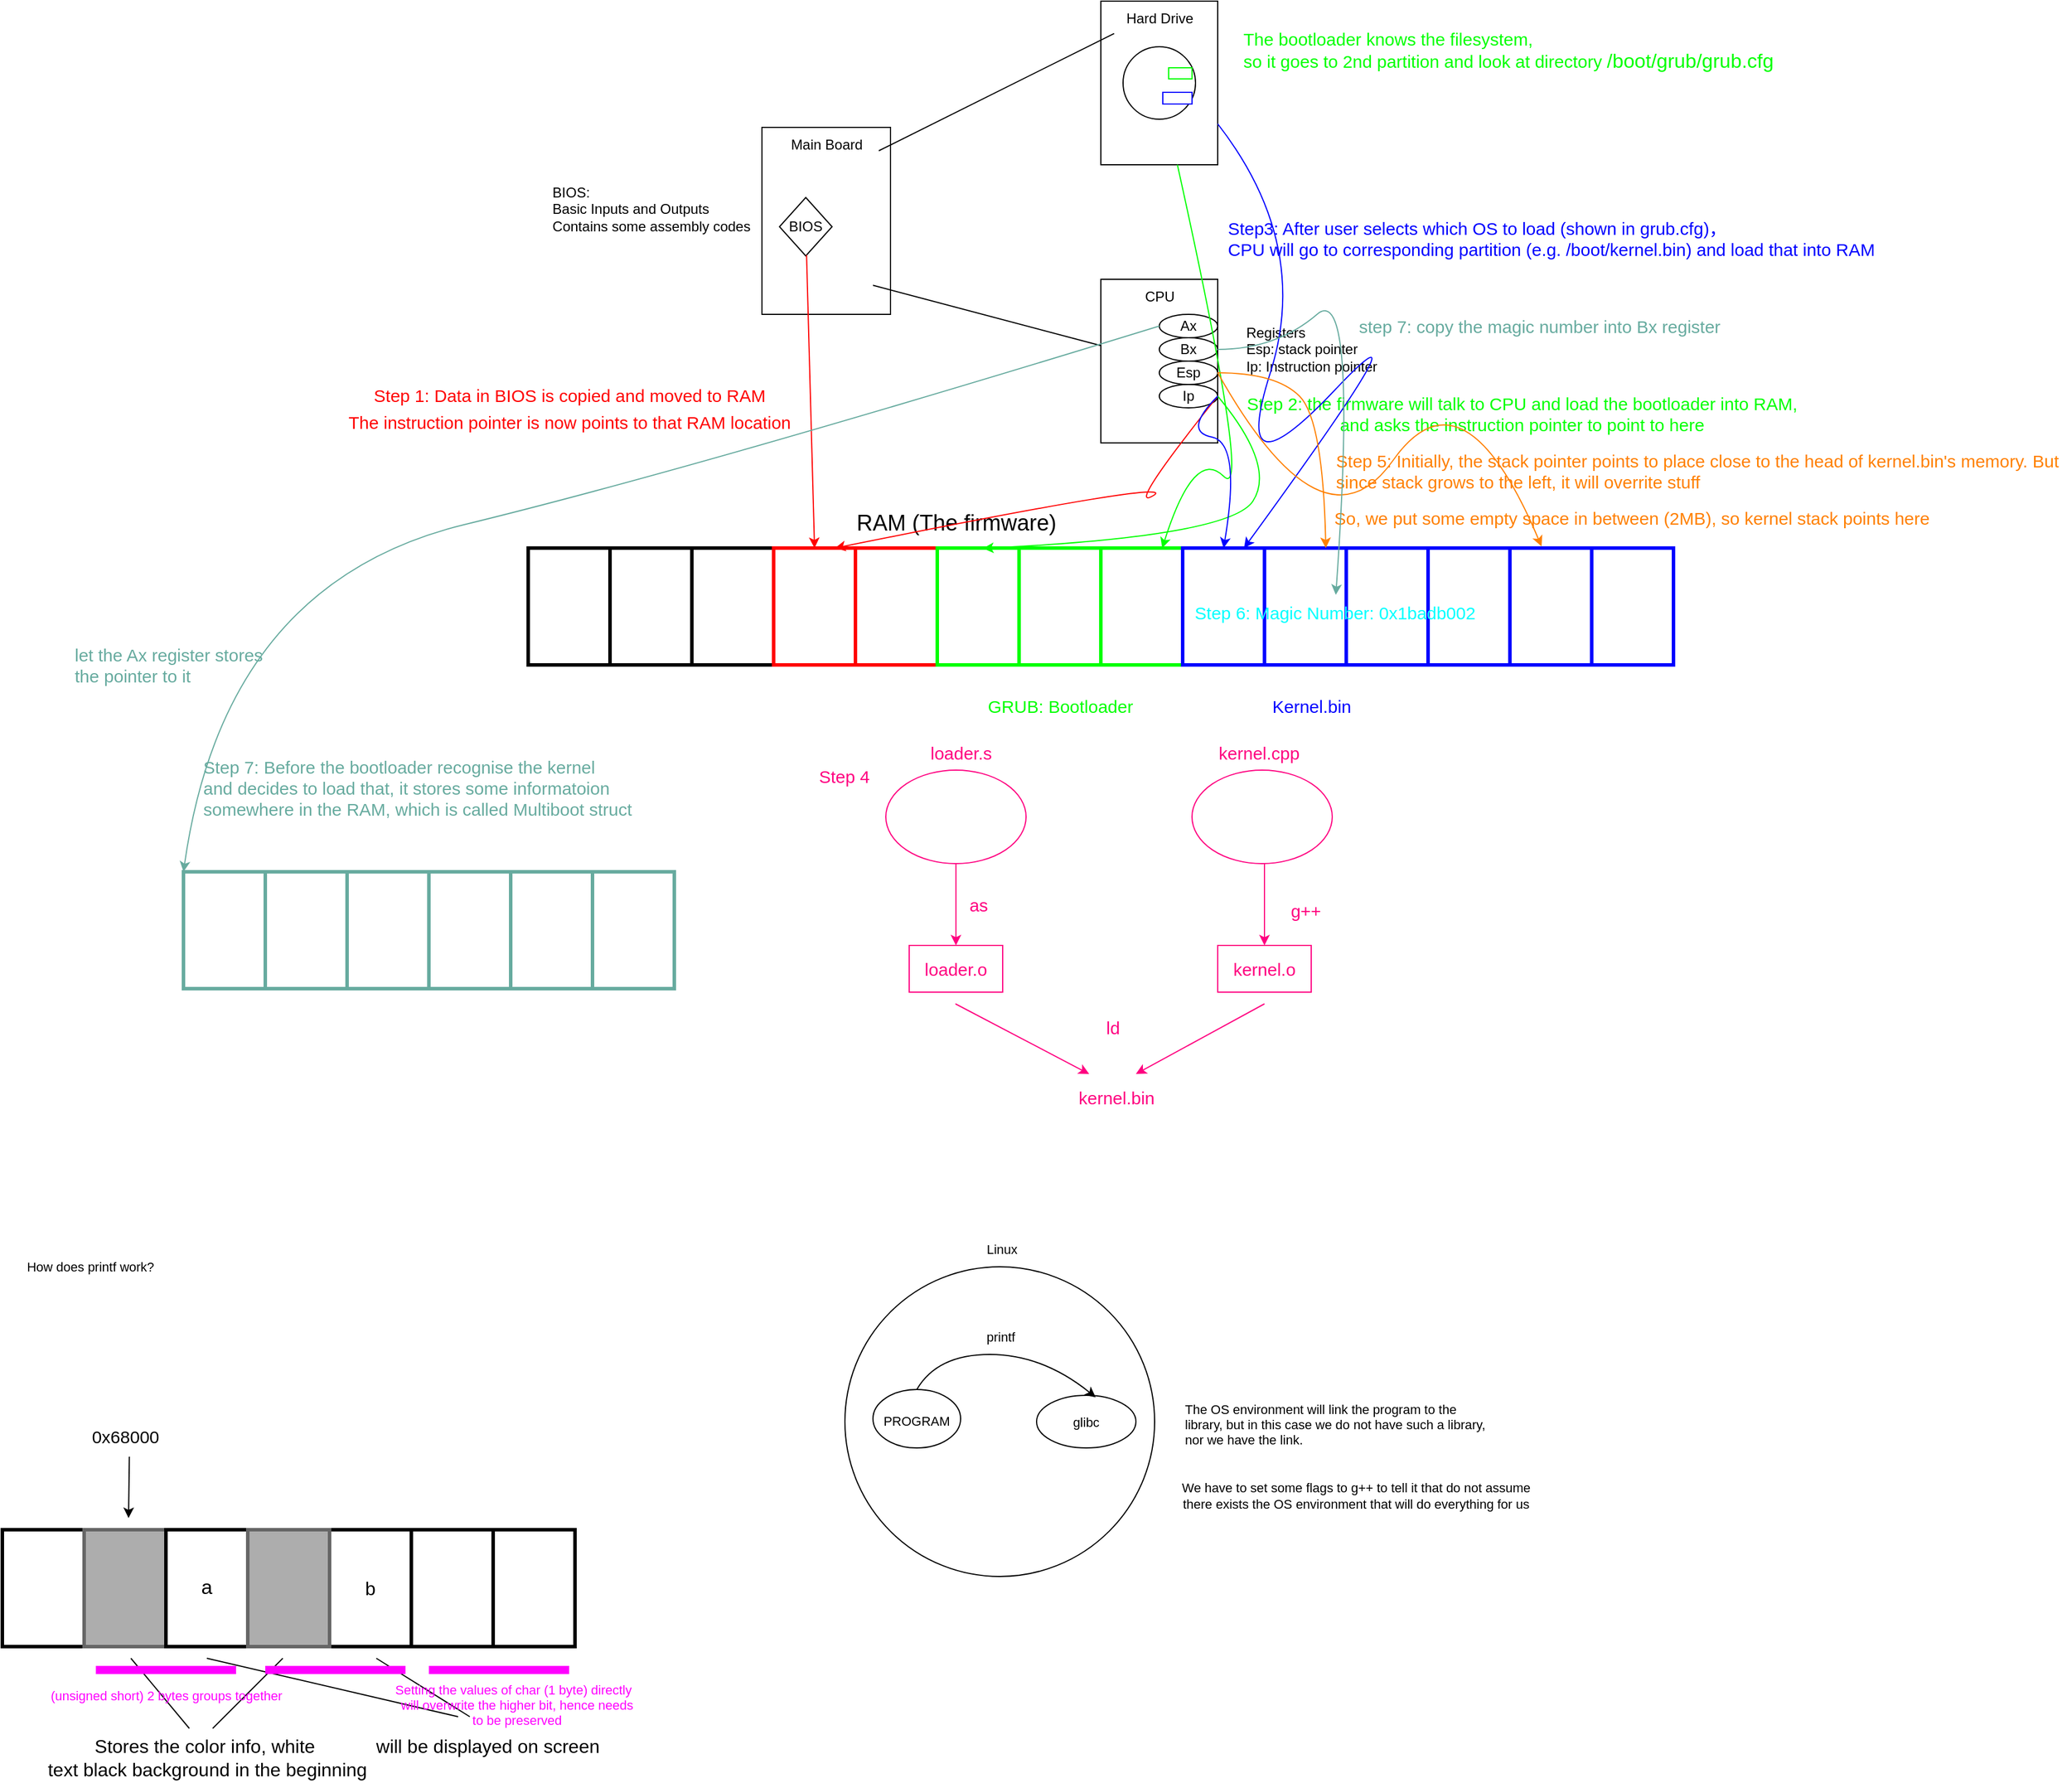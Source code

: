<mxfile version="20.4.0" type="github"><diagram id="93bk-1-cJH3qXXxJ3h3K" name="Page-1"><mxGraphModel dx="3031" dy="1946" grid="1" gridSize="10" guides="1" tooltips="1" connect="1" arrows="1" fold="1" page="1" pageScale="1" pageWidth="1169" pageHeight="827" math="0" shadow="0"><root><mxCell id="0"/><mxCell id="1" parent="0"/><mxCell id="wCPRpjwwBuqs2za_Hh7K-2" value="" style="rounded=0;whiteSpace=wrap;html=1;" vertex="1" parent="1"><mxGeometry x="160" y="90" width="110" height="160" as="geometry"/></mxCell><mxCell id="wCPRpjwwBuqs2za_Hh7K-3" value="Main Board" style="text;html=1;align=center;verticalAlign=middle;resizable=0;points=[];autosize=1;strokeColor=none;fillColor=none;" vertex="1" parent="1"><mxGeometry x="175" y="90" width="80" height="30" as="geometry"/></mxCell><mxCell id="wCPRpjwwBuqs2za_Hh7K-4" value="BIOS" style="rhombus;whiteSpace=wrap;html=1;" vertex="1" parent="1"><mxGeometry x="175" y="150" width="45" height="50" as="geometry"/></mxCell><mxCell id="wCPRpjwwBuqs2za_Hh7K-5" value="&lt;div style=&quot;text-align: left;&quot;&gt;&lt;span style=&quot;background-color: initial;&quot;&gt;BIOS:&lt;/span&gt;&lt;/div&gt;&lt;div style=&quot;text-align: left;&quot;&gt;Basic Inputs and Outputs&lt;/div&gt;&lt;div style=&quot;text-align: left;&quot;&gt;Contains some assembly codes&lt;/div&gt;" style="text;html=1;align=center;verticalAlign=middle;resizable=0;points=[];autosize=1;strokeColor=none;fillColor=none;" vertex="1" parent="1"><mxGeometry x="-30" y="130" width="190" height="60" as="geometry"/></mxCell><mxCell id="wCPRpjwwBuqs2za_Hh7K-6" value="" style="rounded=0;whiteSpace=wrap;html=1;" vertex="1" parent="1"><mxGeometry x="450" y="-18" width="100" height="140" as="geometry"/></mxCell><mxCell id="wCPRpjwwBuqs2za_Hh7K-7" value="Hard Drive" style="text;html=1;align=center;verticalAlign=middle;resizable=0;points=[];autosize=1;strokeColor=none;fillColor=none;" vertex="1" parent="1"><mxGeometry x="460" y="-18" width="80" height="30" as="geometry"/></mxCell><mxCell id="wCPRpjwwBuqs2za_Hh7K-9" value="" style="ellipse;whiteSpace=wrap;html=1;aspect=fixed;" vertex="1" parent="1"><mxGeometry x="469" y="21" width="62" height="62" as="geometry"/></mxCell><mxCell id="wCPRpjwwBuqs2za_Hh7K-10" value="" style="endArrow=none;html=1;rounded=0;entryX=0.017;entryY=0.923;entryDx=0;entryDy=0;entryPerimeter=0;" edge="1" parent="1" target="wCPRpjwwBuqs2za_Hh7K-7"><mxGeometry width="50" height="50" relative="1" as="geometry"><mxPoint x="260" y="110" as="sourcePoint"/><mxPoint x="310" y="60" as="targetPoint"/></mxGeometry></mxCell><mxCell id="wCPRpjwwBuqs2za_Hh7K-11" value="" style="rounded=0;whiteSpace=wrap;html=1;" vertex="1" parent="1"><mxGeometry x="450" y="220" width="100" height="140" as="geometry"/></mxCell><mxCell id="wCPRpjwwBuqs2za_Hh7K-12" value="CPU" style="text;html=1;align=center;verticalAlign=middle;resizable=0;points=[];autosize=1;strokeColor=none;fillColor=none;" vertex="1" parent="1"><mxGeometry x="475" y="220" width="50" height="30" as="geometry"/></mxCell><mxCell id="wCPRpjwwBuqs2za_Hh7K-13" value="Ax" style="ellipse;whiteSpace=wrap;html=1;" vertex="1" parent="1"><mxGeometry x="500" y="250" width="50" height="20" as="geometry"/></mxCell><mxCell id="wCPRpjwwBuqs2za_Hh7K-17" value="Bx" style="ellipse;whiteSpace=wrap;html=1;" vertex="1" parent="1"><mxGeometry x="500" y="270" width="50" height="20" as="geometry"/></mxCell><mxCell id="wCPRpjwwBuqs2za_Hh7K-18" value="Esp" style="ellipse;whiteSpace=wrap;html=1;" vertex="1" parent="1"><mxGeometry x="500" y="290" width="50" height="20" as="geometry"/></mxCell><mxCell id="wCPRpjwwBuqs2za_Hh7K-19" value="Ip" style="ellipse;whiteSpace=wrap;html=1;" vertex="1" parent="1"><mxGeometry x="500" y="310" width="50" height="20" as="geometry"/></mxCell><mxCell id="wCPRpjwwBuqs2za_Hh7K-20" value="" style="endArrow=none;html=1;rounded=0;" edge="1" parent="1" target="wCPRpjwwBuqs2za_Hh7K-11"><mxGeometry width="50" height="50" relative="1" as="geometry"><mxPoint x="255" y="225.15" as="sourcePoint"/><mxPoint x="456.36" y="124.84" as="targetPoint"/></mxGeometry></mxCell><mxCell id="wCPRpjwwBuqs2za_Hh7K-21" value="&lt;div style=&quot;text-align: left;&quot;&gt;&lt;span style=&quot;background-color: initial;&quot;&gt;Registers&lt;/span&gt;&lt;/div&gt;&lt;div style=&quot;text-align: left;&quot;&gt;&lt;span style=&quot;background-color: initial;&quot;&gt;Esp: stack pointer&lt;/span&gt;&lt;/div&gt;&lt;div style=&quot;text-align: left;&quot;&gt;&lt;span style=&quot;background-color: initial;&quot;&gt;Ip: Instruction pointer&lt;/span&gt;&lt;/div&gt;" style="text;html=1;align=center;verticalAlign=middle;resizable=0;points=[];autosize=1;strokeColor=none;fillColor=none;" vertex="1" parent="1"><mxGeometry x="560" y="250" width="140" height="60" as="geometry"/></mxCell><mxCell id="wCPRpjwwBuqs2za_Hh7K-22" value="" style="rounded=0;whiteSpace=wrap;html=1;strokeWidth=3;" vertex="1" parent="1"><mxGeometry x="30" y="450" width="70" height="100" as="geometry"/></mxCell><mxCell id="wCPRpjwwBuqs2za_Hh7K-23" value="" style="rounded=0;whiteSpace=wrap;html=1;strokeWidth=3;" vertex="1" parent="1"><mxGeometry x="100" y="450" width="70" height="100" as="geometry"/></mxCell><mxCell id="wCPRpjwwBuqs2za_Hh7K-24" value="" style="rounded=0;whiteSpace=wrap;html=1;strokeWidth=3;strokeColor=#FF0000;" vertex="1" parent="1"><mxGeometry x="170" y="450" width="70" height="100" as="geometry"/></mxCell><mxCell id="wCPRpjwwBuqs2za_Hh7K-25" value="" style="rounded=0;whiteSpace=wrap;html=1;strokeWidth=3;strokeColor=#FF0000;" vertex="1" parent="1"><mxGeometry x="240" y="450" width="70" height="100" as="geometry"/></mxCell><mxCell id="wCPRpjwwBuqs2za_Hh7K-26" value="" style="rounded=0;whiteSpace=wrap;html=1;strokeWidth=3;strokeColor=#00FF00;" vertex="1" parent="1"><mxGeometry x="310" y="450" width="70" height="100" as="geometry"/></mxCell><mxCell id="wCPRpjwwBuqs2za_Hh7K-27" value="" style="rounded=0;whiteSpace=wrap;html=1;strokeWidth=3;strokeColor=#00FF00;" vertex="1" parent="1"><mxGeometry x="380" y="450" width="70" height="100" as="geometry"/></mxCell><mxCell id="wCPRpjwwBuqs2za_Hh7K-28" value="" style="rounded=0;whiteSpace=wrap;html=1;strokeWidth=3;strokeColor=#00FF00;" vertex="1" parent="1"><mxGeometry x="450" y="450" width="70" height="100" as="geometry"/></mxCell><mxCell id="wCPRpjwwBuqs2za_Hh7K-29" value="" style="rounded=0;whiteSpace=wrap;html=1;strokeWidth=3;strokeColor=#0000FF;" vertex="1" parent="1"><mxGeometry x="520" y="450" width="70" height="100" as="geometry"/></mxCell><mxCell id="wCPRpjwwBuqs2za_Hh7K-30" value="" style="rounded=0;whiteSpace=wrap;html=1;strokeWidth=3;strokeColor=#0000FF;" vertex="1" parent="1"><mxGeometry x="590" y="450" width="70" height="100" as="geometry"/></mxCell><mxCell id="wCPRpjwwBuqs2za_Hh7K-31" value="" style="rounded=0;whiteSpace=wrap;html=1;strokeWidth=3;" vertex="1" parent="1"><mxGeometry x="-40" y="450" width="70" height="100" as="geometry"/></mxCell><mxCell id="wCPRpjwwBuqs2za_Hh7K-32" value="" style="rounded=0;whiteSpace=wrap;html=1;strokeWidth=3;strokeColor=#0000FF;" vertex="1" parent="1"><mxGeometry x="660" y="450" width="70" height="100" as="geometry"/></mxCell><mxCell id="wCPRpjwwBuqs2za_Hh7K-33" value="RAM (The firmware)" style="text;html=1;align=center;verticalAlign=middle;resizable=0;points=[];autosize=1;strokeColor=none;fillColor=none;strokeWidth=3;fontSize=19;" vertex="1" parent="1"><mxGeometry x="231" y="409" width="190" height="40" as="geometry"/></mxCell><mxCell id="wCPRpjwwBuqs2za_Hh7K-34" value="" style="endArrow=classic;html=1;rounded=0;fontSize=19;entryX=0.5;entryY=0;entryDx=0;entryDy=0;strokeColor=#FF0000;" edge="1" parent="1" source="wCPRpjwwBuqs2za_Hh7K-4" target="wCPRpjwwBuqs2za_Hh7K-24"><mxGeometry width="50" height="50" relative="1" as="geometry"><mxPoint x="220" y="390" as="sourcePoint"/><mxPoint x="270" y="340" as="targetPoint"/></mxGeometry></mxCell><mxCell id="wCPRpjwwBuqs2za_Hh7K-35" value="" style="curved=1;endArrow=classic;html=1;rounded=0;fontSize=19;exitX=1;exitY=0.5;exitDx=0;exitDy=0;entryX=0.75;entryY=0;entryDx=0;entryDy=0;strokeColor=#FF0000;" edge="1" parent="1" source="wCPRpjwwBuqs2za_Hh7K-19" target="wCPRpjwwBuqs2za_Hh7K-24"><mxGeometry width="50" height="50" relative="1" as="geometry"><mxPoint x="560" y="500" as="sourcePoint"/><mxPoint x="750" y="340" as="targetPoint"/><Array as="points"><mxPoint x="470" y="420"/><mxPoint x="520" y="390"/></Array></mxGeometry></mxCell><mxCell id="wCPRpjwwBuqs2za_Hh7K-36" value="&lt;font color=&quot;#ff0000&quot; style=&quot;font-size: 15px;&quot;&gt;Step 1: Data in BIOS is copied and moved to RAM&lt;br&gt;The instruction pointer is now points to that RAM location&lt;/font&gt;" style="text;html=1;align=center;verticalAlign=middle;resizable=0;points=[];autosize=1;strokeColor=none;fillColor=none;fontSize=19;" vertex="1" parent="1"><mxGeometry x="-205" y="300" width="400" height="60" as="geometry"/></mxCell><mxCell id="wCPRpjwwBuqs2za_Hh7K-37" value="Step 2: the firmware will talk to CPU and load the bootloader into RAM,&lt;br&gt;and asks the instruction pointer to point to here" style="text;html=1;align=center;verticalAlign=middle;resizable=0;points=[];autosize=1;strokeColor=none;fillColor=none;fontSize=15;fontColor=#00FF00;" vertex="1" parent="1"><mxGeometry x="565" y="310" width="490" height="50" as="geometry"/></mxCell><mxCell id="wCPRpjwwBuqs2za_Hh7K-38" value="" style="curved=1;endArrow=classic;html=1;rounded=0;strokeColor=#00FF00;fontSize=15;fontColor=#FF0000;entryX=0.75;entryY=0;entryDx=0;entryDy=0;" edge="1" parent="1" source="wCPRpjwwBuqs2za_Hh7K-6" target="wCPRpjwwBuqs2za_Hh7K-28"><mxGeometry width="50" height="50" relative="1" as="geometry"><mxPoint x="530" y="413.5" as="sourcePoint"/><mxPoint x="490" y="420" as="targetPoint"/><Array as="points"><mxPoint x="580" y="413.5"/><mxPoint x="530" y="363.5"/></Array></mxGeometry></mxCell><mxCell id="wCPRpjwwBuqs2za_Hh7K-39" value="" style="curved=1;endArrow=classic;html=1;rounded=0;strokeColor=#00FF00;fontSize=15;fontColor=#00FF00;exitX=1;exitY=0.5;exitDx=0;exitDy=0;entryX=0.622;entryY=1.031;entryDx=0;entryDy=0;entryPerimeter=0;" edge="1" parent="1" source="wCPRpjwwBuqs2za_Hh7K-19" target="wCPRpjwwBuqs2za_Hh7K-33"><mxGeometry width="50" height="50" relative="1" as="geometry"><mxPoint x="560" y="490" as="sourcePoint"/><mxPoint x="500" y="410" as="targetPoint"/><Array as="points"><mxPoint x="600" y="380"/><mxPoint x="560" y="440"/></Array></mxGeometry></mxCell><mxCell id="wCPRpjwwBuqs2za_Hh7K-40" value="" style="rounded=0;whiteSpace=wrap;html=1;strokeColor=#00FF00;strokeWidth=1;fontSize=15;fontColor=#00FF00;" vertex="1" parent="1"><mxGeometry x="508" y="39" width="20" height="9.5" as="geometry"/></mxCell><mxCell id="wCPRpjwwBuqs2za_Hh7K-41" value="The bootloader knows the filesystem, &lt;br&gt;so it goes to 2nd partition and look at directory &lt;font style=&quot;font-size: 17px;&quot;&gt;/boot/grub/grub.cfg&lt;/font&gt;" style="text;html=1;align=left;verticalAlign=middle;resizable=0;points=[];autosize=1;strokeColor=none;fillColor=none;fontSize=15;fontColor=#00FF00;" vertex="1" parent="1"><mxGeometry x="570" width="480" height="50" as="geometry"/></mxCell><mxCell id="wCPRpjwwBuqs2za_Hh7K-42" value="&lt;div style=&quot;text-align: left; font-size: 15px;&quot;&gt;&lt;span style=&quot;color: rgb(0, 0, 255); background-color: initial; font-size: 15px;&quot;&gt;Step3: After user selects which OS to load (shown in grub.cfg)，&lt;/span&gt;&lt;/div&gt;&lt;div style=&quot;text-align: left; font-size: 15px;&quot;&gt;&lt;span style=&quot;color: rgb(0, 0, 255); background-color: initial; font-size: 15px;&quot;&gt;CPU will go to corresponding partition (e.g. /boot/kernel.bin) and load that into RAM&lt;/span&gt;&lt;/div&gt;" style="text;html=1;align=center;verticalAlign=middle;resizable=0;points=[];autosize=1;strokeColor=none;fillColor=none;fontSize=15;fontColor=#00FF00;" vertex="1" parent="1"><mxGeometry x="545" y="160" width="580" height="50" as="geometry"/></mxCell><mxCell id="wCPRpjwwBuqs2za_Hh7K-44" value="" style="curved=1;endArrow=classic;html=1;rounded=0;strokeColor=#0000FF;fontSize=15;fontColor=#0000FF;exitX=1;exitY=0.75;exitDx=0;exitDy=0;entryX=0.75;entryY=0;entryDx=0;entryDy=0;" edge="1" parent="1" source="wCPRpjwwBuqs2za_Hh7K-6" target="wCPRpjwwBuqs2za_Hh7K-29"><mxGeometry width="50" height="50" relative="1" as="geometry"><mxPoint x="560" y="460" as="sourcePoint"/><mxPoint x="610" y="410" as="targetPoint"/><Array as="points"><mxPoint x="630" y="190"/><mxPoint x="560" y="410"/><mxPoint x="740" y="220"/></Array></mxGeometry></mxCell><mxCell id="wCPRpjwwBuqs2za_Hh7K-47" value="" style="rounded=0;whiteSpace=wrap;html=1;strokeColor=#0000FF;strokeWidth=1;fontSize=15;fontColor=#0000FF;" vertex="1" parent="1"><mxGeometry x="503" y="60" width="25" height="10" as="geometry"/></mxCell><mxCell id="wCPRpjwwBuqs2za_Hh7K-48" value="" style="curved=1;endArrow=classic;html=1;rounded=0;strokeColor=#0000FF;fontSize=15;fontColor=#0000FF;entryX=0.5;entryY=0;entryDx=0;entryDy=0;" edge="1" parent="1" target="wCPRpjwwBuqs2za_Hh7K-29"><mxGeometry width="50" height="50" relative="1" as="geometry"><mxPoint x="550" y="320" as="sourcePoint"/><mxPoint x="540" y="400" as="targetPoint"/><Array as="points"><mxPoint x="520" y="350"/><mxPoint x="570" y="360"/></Array></mxGeometry></mxCell><mxCell id="wCPRpjwwBuqs2za_Hh7K-49" value="GRUB: Bootloader" style="text;html=1;align=center;verticalAlign=middle;resizable=0;points=[];autosize=1;strokeColor=none;fillColor=none;fontSize=15;fontColor=#00FF00;" vertex="1" parent="1"><mxGeometry x="340" y="570" width="150" height="30" as="geometry"/></mxCell><mxCell id="wCPRpjwwBuqs2za_Hh7K-50" value="Kernel.bin" style="text;html=1;align=center;verticalAlign=middle;resizable=0;points=[];autosize=1;strokeColor=none;fillColor=none;fontSize=15;fontColor=#0000FF;" vertex="1" parent="1"><mxGeometry x="585" y="570" width="90" height="30" as="geometry"/></mxCell><mxCell id="wCPRpjwwBuqs2za_Hh7K-52" value="" style="ellipse;whiteSpace=wrap;html=1;strokeColor=#FF0080;strokeWidth=1;fontSize=15;fontColor=#0000FF;" vertex="1" parent="1"><mxGeometry x="528" y="640" width="120" height="80" as="geometry"/></mxCell><mxCell id="wCPRpjwwBuqs2za_Hh7K-53" value="" style="ellipse;whiteSpace=wrap;html=1;strokeColor=#FF0080;strokeWidth=1;fontSize=15;fontColor=#FF0080;labelBorderColor=#FF0080;" vertex="1" parent="1"><mxGeometry x="266" y="640" width="120" height="80" as="geometry"/></mxCell><mxCell id="wCPRpjwwBuqs2za_Hh7K-54" value="loader.s" style="text;html=1;align=center;verticalAlign=middle;resizable=0;points=[];autosize=1;strokeColor=none;fillColor=none;fontSize=15;fontColor=#FF0080;" vertex="1" parent="1"><mxGeometry x="290" y="610" width="80" height="30" as="geometry"/></mxCell><mxCell id="wCPRpjwwBuqs2za_Hh7K-55" value="kernel.cpp&lt;br&gt;" style="text;html=1;align=center;verticalAlign=middle;resizable=0;points=[];autosize=1;strokeColor=none;fillColor=none;fontSize=15;fontColor=#FF0080;" vertex="1" parent="1"><mxGeometry x="540" y="610" width="90" height="30" as="geometry"/></mxCell><mxCell id="wCPRpjwwBuqs2za_Hh7K-56" value="as" style="text;html=1;align=center;verticalAlign=middle;resizable=0;points=[];autosize=1;strokeColor=none;fillColor=none;fontSize=15;fontColor=#FF0080;" vertex="1" parent="1"><mxGeometry x="325" y="740" width="40" height="30" as="geometry"/></mxCell><mxCell id="wCPRpjwwBuqs2za_Hh7K-57" value="g++" style="text;html=1;align=center;verticalAlign=middle;resizable=0;points=[];autosize=1;strokeColor=none;fillColor=none;fontSize=15;fontColor=#FF0080;" vertex="1" parent="1"><mxGeometry x="600" y="745" width="50" height="30" as="geometry"/></mxCell><mxCell id="wCPRpjwwBuqs2za_Hh7K-58" value="loader.o" style="rounded=0;whiteSpace=wrap;html=1;labelBorderColor=none;strokeColor=#FF0080;strokeWidth=1;fontSize=15;fontColor=#FF0080;" vertex="1" parent="1"><mxGeometry x="286" y="790" width="80" height="40" as="geometry"/></mxCell><mxCell id="wCPRpjwwBuqs2za_Hh7K-60" value="kernel.o" style="rounded=0;whiteSpace=wrap;html=1;labelBorderColor=none;strokeColor=#FF0080;strokeWidth=1;fontSize=15;fontColor=#FF0080;" vertex="1" parent="1"><mxGeometry x="550" y="790" width="80" height="40" as="geometry"/></mxCell><mxCell id="wCPRpjwwBuqs2za_Hh7K-61" value="" style="endArrow=classic;html=1;rounded=0;strokeColor=#FF0080;fontSize=15;fontColor=#FF0080;exitX=0.5;exitY=1;exitDx=0;exitDy=0;" edge="1" parent="1" source="wCPRpjwwBuqs2za_Hh7K-53"><mxGeometry width="50" height="50" relative="1" as="geometry"><mxPoint x="350" y="730" as="sourcePoint"/><mxPoint x="326" y="790" as="targetPoint"/></mxGeometry></mxCell><mxCell id="wCPRpjwwBuqs2za_Hh7K-64" value="" style="endArrow=classic;html=1;rounded=0;strokeColor=#FF0080;fontSize=15;fontColor=#FF0080;exitX=0.5;exitY=1;exitDx=0;exitDy=0;" edge="1" parent="1"><mxGeometry width="50" height="50" relative="1" as="geometry"><mxPoint x="590" y="720" as="sourcePoint"/><mxPoint x="590" y="790" as="targetPoint"/></mxGeometry></mxCell><mxCell id="wCPRpjwwBuqs2za_Hh7K-66" value="" style="endArrow=classic;html=1;rounded=0;strokeColor=#FF0080;fontSize=15;fontColor=#FF0080;exitX=0.5;exitY=1;exitDx=0;exitDy=0;" edge="1" parent="1"><mxGeometry width="50" height="50" relative="1" as="geometry"><mxPoint x="325.58" y="840" as="sourcePoint"/><mxPoint x="440" y="900" as="targetPoint"/></mxGeometry></mxCell><mxCell id="wCPRpjwwBuqs2za_Hh7K-67" value="" style="endArrow=classic;html=1;rounded=0;strokeColor=#FF0080;fontSize=15;fontColor=#FF0080;exitX=0.5;exitY=1;exitDx=0;exitDy=0;" edge="1" parent="1"><mxGeometry width="50" height="50" relative="1" as="geometry"><mxPoint x="590.0" y="840" as="sourcePoint"/><mxPoint x="480" y="900" as="targetPoint"/></mxGeometry></mxCell><mxCell id="wCPRpjwwBuqs2za_Hh7K-68" value="ld" style="text;html=1;align=center;verticalAlign=middle;resizable=0;points=[];autosize=1;strokeColor=none;fillColor=none;fontSize=15;fontColor=#FF0080;" vertex="1" parent="1"><mxGeometry x="440" y="845" width="40" height="30" as="geometry"/></mxCell><mxCell id="wCPRpjwwBuqs2za_Hh7K-70" value="kernel.bin" style="text;html=1;align=center;verticalAlign=middle;resizable=0;points=[];autosize=1;strokeColor=none;fillColor=none;fontSize=15;fontColor=#FF0080;" vertex="1" parent="1"><mxGeometry x="418" y="905" width="90" height="30" as="geometry"/></mxCell><mxCell id="wCPRpjwwBuqs2za_Hh7K-71" value="Step 4" style="text;html=1;align=center;verticalAlign=middle;resizable=0;points=[];autosize=1;strokeColor=none;fillColor=none;fontSize=15;fontColor=#FF0080;" vertex="1" parent="1"><mxGeometry x="195" y="630" width="70" height="30" as="geometry"/></mxCell><mxCell id="wCPRpjwwBuqs2za_Hh7K-73" value="" style="rounded=0;whiteSpace=wrap;html=1;strokeWidth=3;strokeColor=#0000FF;" vertex="1" parent="1"><mxGeometry x="730" y="450" width="70" height="100" as="geometry"/></mxCell><mxCell id="wCPRpjwwBuqs2za_Hh7K-74" value="" style="rounded=0;whiteSpace=wrap;html=1;strokeWidth=3;strokeColor=#0000FF;" vertex="1" parent="1"><mxGeometry x="800" y="450" width="70" height="100" as="geometry"/></mxCell><mxCell id="wCPRpjwwBuqs2za_Hh7K-75" value="" style="rounded=0;whiteSpace=wrap;html=1;strokeWidth=3;strokeColor=#0000FF;" vertex="1" parent="1"><mxGeometry x="870" y="450" width="70" height="100" as="geometry"/></mxCell><mxCell id="wCPRpjwwBuqs2za_Hh7K-76" value="" style="curved=1;endArrow=classic;html=1;rounded=0;strokeColor=#FF8000;fontSize=15;fontColor=#FF0080;entryX=0.75;entryY=0;entryDx=0;entryDy=0;" edge="1" parent="1" target="wCPRpjwwBuqs2za_Hh7K-30"><mxGeometry width="50" height="50" relative="1" as="geometry"><mxPoint x="550" y="300" as="sourcePoint"/><mxPoint x="640" y="440" as="targetPoint"/><Array as="points"><mxPoint x="600" y="300"/><mxPoint x="640" y="340"/></Array></mxGeometry></mxCell><mxCell id="wCPRpjwwBuqs2za_Hh7K-77" value="&lt;div style=&quot;text-align: left;&quot;&gt;&lt;span style=&quot;background-color: initial;&quot;&gt;Step 5: Initially, the stack pointer points to place close to the head of kernel.bin's memory. But&lt;/span&gt;&lt;/div&gt;&lt;div style=&quot;text-align: left;&quot;&gt;&lt;span style=&quot;background-color: initial;&quot;&gt;since stack grows to the left, it will overrite stuff&lt;/span&gt;&lt;/div&gt;" style="text;html=1;align=center;verticalAlign=middle;resizable=0;points=[];autosize=1;strokeColor=none;fillColor=none;fontSize=15;fontColor=#FF8000;" vertex="1" parent="1"><mxGeometry x="640" y="359" width="640" height="50" as="geometry"/></mxCell><mxCell id="wCPRpjwwBuqs2za_Hh7K-78" value="" style="curved=1;endArrow=classic;html=1;rounded=0;strokeColor=#FF8000;fontSize=15;fontColor=#FF8000;entryX=0.387;entryY=-0.015;entryDx=0;entryDy=0;entryPerimeter=0;" edge="1" parent="1" target="wCPRpjwwBuqs2za_Hh7K-74"><mxGeometry width="50" height="50" relative="1" as="geometry"><mxPoint x="550" y="300" as="sourcePoint"/><mxPoint x="820" y="440" as="targetPoint"/><Array as="points"><mxPoint x="640" y="460"/><mxPoint x="760" y="290"/></Array></mxGeometry></mxCell><mxCell id="wCPRpjwwBuqs2za_Hh7K-79" value="So, we put some empty space in between (2MB), so kernel stack points here" style="text;html=1;align=center;verticalAlign=middle;resizable=0;points=[];autosize=1;strokeColor=none;fillColor=none;fontSize=15;fontColor=#FF8000;" vertex="1" parent="1"><mxGeometry x="639" y="409" width="530" height="30" as="geometry"/></mxCell><mxCell id="wCPRpjwwBuqs2za_Hh7K-80" value="&lt;font color=&quot;#00ffff&quot;&gt;Step 6: Magic Number: 0x1badb002&lt;/font&gt;" style="text;html=1;align=center;verticalAlign=middle;resizable=0;points=[];autosize=1;strokeColor=none;fillColor=none;fontSize=15;fontColor=#FF8000;" vertex="1" parent="1"><mxGeometry x="520" y="490" width="260" height="30" as="geometry"/></mxCell><mxCell id="wCPRpjwwBuqs2za_Hh7K-81" value="&lt;font color=&quot;#67ab9f&quot;&gt;Step 7: Before the bootloader recognise the kernel&lt;br&gt;and decides to load that, it stores some informatoion&amp;nbsp;&lt;br&gt;somewhere in the RAM, which is called Multiboot struct&lt;br&gt;&lt;/font&gt;" style="text;html=1;align=left;verticalAlign=middle;resizable=0;points=[];autosize=1;strokeColor=none;fillColor=none;fontSize=15;fontColor=#00FFFF;" vertex="1" parent="1"><mxGeometry x="-320" y="620" width="390" height="70" as="geometry"/></mxCell><mxCell id="wCPRpjwwBuqs2za_Hh7K-83" value="" style="rounded=0;whiteSpace=wrap;html=1;strokeWidth=3;fontColor=#67AB9F;strokeColor=#67AB9F;" vertex="1" parent="1"><mxGeometry x="-335" y="727" width="70" height="100" as="geometry"/></mxCell><mxCell id="wCPRpjwwBuqs2za_Hh7K-84" value="" style="rounded=0;whiteSpace=wrap;html=1;strokeWidth=3;fontColor=#67AB9F;strokeColor=#67AB9F;" vertex="1" parent="1"><mxGeometry x="-265" y="727" width="70" height="100" as="geometry"/></mxCell><mxCell id="wCPRpjwwBuqs2za_Hh7K-85" value="" style="rounded=0;whiteSpace=wrap;html=1;strokeWidth=3;fontColor=#67AB9F;strokeColor=#67AB9F;" vertex="1" parent="1"><mxGeometry x="-195" y="727" width="70" height="100" as="geometry"/></mxCell><mxCell id="wCPRpjwwBuqs2za_Hh7K-86" value="" style="rounded=0;whiteSpace=wrap;html=1;strokeWidth=3;fontColor=#67AB9F;strokeColor=#67AB9F;" vertex="1" parent="1"><mxGeometry x="-125" y="727" width="70" height="100" as="geometry"/></mxCell><mxCell id="wCPRpjwwBuqs2za_Hh7K-87" value="" style="rounded=0;whiteSpace=wrap;html=1;strokeWidth=3;fontColor=#67AB9F;strokeColor=#67AB9F;" vertex="1" parent="1"><mxGeometry x="-55" y="727" width="70" height="100" as="geometry"/></mxCell><mxCell id="wCPRpjwwBuqs2za_Hh7K-88" value="" style="rounded=0;whiteSpace=wrap;html=1;strokeWidth=3;fontColor=#67AB9F;strokeColor=#67AB9F;" vertex="1" parent="1"><mxGeometry x="15" y="727" width="70" height="100" as="geometry"/></mxCell><mxCell id="wCPRpjwwBuqs2za_Hh7K-89" value="" style="curved=1;endArrow=classic;html=1;rounded=0;strokeColor=#67AB9F;fontSize=15;fontColor=#67AB9F;exitX=0;exitY=0.5;exitDx=0;exitDy=0;entryX=0;entryY=0;entryDx=0;entryDy=0;" edge="1" parent="1" source="wCPRpjwwBuqs2za_Hh7K-13" target="wCPRpjwwBuqs2za_Hh7K-83"><mxGeometry width="50" height="50" relative="1" as="geometry"><mxPoint x="180" y="560" as="sourcePoint"/><mxPoint x="-410" y="730" as="targetPoint"/><Array as="points"><mxPoint x="110" y="380"/><mxPoint x="-300" y="480"/></Array></mxGeometry></mxCell><mxCell id="wCPRpjwwBuqs2za_Hh7K-90" value="let the Ax register stores&lt;br&gt;the pointer to it" style="text;html=1;align=left;verticalAlign=middle;resizable=0;points=[];autosize=1;strokeColor=none;fillColor=none;fontSize=15;fontColor=#67AB9F;" vertex="1" parent="1"><mxGeometry x="-430" y="525" width="180" height="50" as="geometry"/></mxCell><mxCell id="wCPRpjwwBuqs2za_Hh7K-91" value="" style="curved=1;endArrow=classic;html=1;rounded=0;strokeColor=#67AB9F;fontSize=15;fontColor=#67AB9F;" edge="1" parent="1" target="wCPRpjwwBuqs2za_Hh7K-80"><mxGeometry width="50" height="50" relative="1" as="geometry"><mxPoint x="550" y="280" as="sourcePoint"/><mxPoint x="600" y="230" as="targetPoint"/><Array as="points"><mxPoint x="600" y="280"/><mxPoint x="670" y="220"/></Array></mxGeometry></mxCell><mxCell id="wCPRpjwwBuqs2za_Hh7K-92" value="step 7: copy the magic number into Bx register" style="text;html=1;align=center;verticalAlign=middle;resizable=0;points=[];autosize=1;strokeColor=none;fillColor=none;fontSize=15;fontColor=#67AB9F;" vertex="1" parent="1"><mxGeometry x="660" y="245" width="330" height="30" as="geometry"/></mxCell><mxCell id="wCPRpjwwBuqs2za_Hh7K-93" value="" style="ellipse;whiteSpace=wrap;html=1;aspect=fixed;labelBorderColor=none;strokeColor=#000000;strokeWidth=1;fontSize=15;fontColor=#67AB9F;" vertex="1" parent="1"><mxGeometry x="231" y="1065" width="265" height="265" as="geometry"/></mxCell><mxCell id="wCPRpjwwBuqs2za_Hh7K-94" value="&lt;font color=&quot;#000000&quot; style=&quot;font-size: 11px;&quot;&gt;PROGRAM&lt;/font&gt;" style="ellipse;whiteSpace=wrap;html=1;labelBorderColor=none;strokeColor=#000000;strokeWidth=1;fontSize=15;fontColor=#67AB9F;" vertex="1" parent="1"><mxGeometry x="255" y="1170" width="75" height="50" as="geometry"/></mxCell><mxCell id="wCPRpjwwBuqs2za_Hh7K-95" value="glibc" style="ellipse;whiteSpace=wrap;html=1;labelBorderColor=none;strokeColor=#000000;strokeWidth=1;fontSize=11;fontColor=#000000;" vertex="1" parent="1"><mxGeometry x="395" y="1175" width="85" height="45" as="geometry"/></mxCell><mxCell id="wCPRpjwwBuqs2za_Hh7K-96" value="" style="curved=1;endArrow=classic;html=1;rounded=0;strokeColor=#000000;fontSize=11;fontColor=#000000;exitX=0.5;exitY=0;exitDx=0;exitDy=0;entryX=0.595;entryY=0.038;entryDx=0;entryDy=0;entryPerimeter=0;" edge="1" parent="1" source="wCPRpjwwBuqs2za_Hh7K-94" target="wCPRpjwwBuqs2za_Hh7K-95"><mxGeometry width="50" height="50" relative="1" as="geometry"><mxPoint x="320" y="1150" as="sourcePoint"/><mxPoint x="370" y="1100" as="targetPoint"/><Array as="points"><mxPoint x="310" y="1140"/><mxPoint x="400" y="1140"/></Array></mxGeometry></mxCell><mxCell id="wCPRpjwwBuqs2za_Hh7K-97" value="printf" style="text;html=1;align=center;verticalAlign=middle;resizable=0;points=[];autosize=1;strokeColor=none;fillColor=none;fontSize=11;fontColor=#000000;" vertex="1" parent="1"><mxGeometry x="338.5" y="1110" width="50" height="30" as="geometry"/></mxCell><mxCell id="wCPRpjwwBuqs2za_Hh7K-98" value="Linux" style="text;html=1;align=center;verticalAlign=middle;resizable=0;points=[];autosize=1;strokeColor=none;fillColor=none;fontSize=11;fontColor=#000000;" vertex="1" parent="1"><mxGeometry x="340" y="1035" width="50" height="30" as="geometry"/></mxCell><mxCell id="wCPRpjwwBuqs2za_Hh7K-99" value="&lt;div style=&quot;text-align: left;&quot;&gt;&lt;span style=&quot;background-color: initial;&quot;&gt;The OS environment will link the program to the&lt;/span&gt;&lt;/div&gt;&lt;div style=&quot;text-align: left;&quot;&gt;&lt;span style=&quot;background-color: initial;&quot;&gt;library, but in this case we do not have such a library,&lt;/span&gt;&lt;/div&gt;&lt;div style=&quot;text-align: left;&quot;&gt;&lt;span style=&quot;background-color: initial;&quot;&gt;nor we have the link.&lt;/span&gt;&lt;/div&gt;" style="text;html=1;align=center;verticalAlign=middle;resizable=0;points=[];autosize=1;strokeColor=none;fillColor=none;fontSize=11;fontColor=#000000;" vertex="1" parent="1"><mxGeometry x="510" y="1175" width="280" height="50" as="geometry"/></mxCell><mxCell id="wCPRpjwwBuqs2za_Hh7K-100" value="" style="rounded=0;whiteSpace=wrap;html=1;strokeWidth=3;" vertex="1" parent="1"><mxGeometry x="-490" y="1290" width="70" height="100" as="geometry"/></mxCell><mxCell id="wCPRpjwwBuqs2za_Hh7K-101" value="" style="rounded=0;whiteSpace=wrap;html=1;strokeWidth=3;fillColor=#ADADAD;fontColor=#333333;strokeColor=#666666;" vertex="1" parent="1"><mxGeometry x="-420" y="1290" width="70" height="100" as="geometry"/></mxCell><mxCell id="wCPRpjwwBuqs2za_Hh7K-102" value="&lt;font style=&quot;font-size: 17px;&quot;&gt;a&lt;/font&gt;" style="rounded=0;whiteSpace=wrap;html=1;strokeWidth=3;" vertex="1" parent="1"><mxGeometry x="-350" y="1290" width="70" height="100" as="geometry"/></mxCell><mxCell id="wCPRpjwwBuqs2za_Hh7K-104" value="&lt;font style=&quot;font-size: 16px;&quot;&gt;b&lt;/font&gt;" style="rounded=0;whiteSpace=wrap;html=1;strokeWidth=3;" vertex="1" parent="1"><mxGeometry x="-210" y="1290" width="70" height="100" as="geometry"/></mxCell><mxCell id="wCPRpjwwBuqs2za_Hh7K-105" value="" style="rounded=0;whiteSpace=wrap;html=1;strokeWidth=3;" vertex="1" parent="1"><mxGeometry x="-140" y="1290" width="70" height="100" as="geometry"/></mxCell><mxCell id="wCPRpjwwBuqs2za_Hh7K-106" value="" style="rounded=0;whiteSpace=wrap;html=1;strokeWidth=3;" vertex="1" parent="1"><mxGeometry x="-70" y="1290" width="70" height="100" as="geometry"/></mxCell><mxCell id="wCPRpjwwBuqs2za_Hh7K-107" value="" style="rounded=0;whiteSpace=wrap;html=1;strokeWidth=3;fillColor=#ADADAD;fontColor=#333333;strokeColor=#666666;" vertex="1" parent="1"><mxGeometry x="-280" y="1290" width="70" height="100" as="geometry"/></mxCell><mxCell id="wCPRpjwwBuqs2za_Hh7K-108" value="How does printf work?" style="text;html=1;align=center;verticalAlign=middle;resizable=0;points=[];autosize=1;strokeColor=none;fillColor=none;fontSize=11;fontColor=#000000;" vertex="1" parent="1"><mxGeometry x="-480" y="1050" width="130" height="30" as="geometry"/></mxCell><mxCell id="wCPRpjwwBuqs2za_Hh7K-109" value="0x68000" style="text;html=1;align=center;verticalAlign=middle;resizable=0;points=[];autosize=1;strokeColor=none;fillColor=none;fontSize=15;fontColor=#000000;" vertex="1" parent="1"><mxGeometry x="-425" y="1195" width="80" height="30" as="geometry"/></mxCell><mxCell id="wCPRpjwwBuqs2za_Hh7K-110" value="" style="endArrow=classic;html=1;rounded=0;strokeColor=#000000;fontSize=11;fontColor=#000000;exitX=0.546;exitY=1.082;exitDx=0;exitDy=0;exitPerimeter=0;" edge="1" parent="1" source="wCPRpjwwBuqs2za_Hh7K-109"><mxGeometry width="50" height="50" relative="1" as="geometry"><mxPoint x="-365" y="1245" as="sourcePoint"/><mxPoint x="-382" y="1280" as="targetPoint"/></mxGeometry></mxCell><mxCell id="wCPRpjwwBuqs2za_Hh7K-111" value="" style="endArrow=none;html=1;rounded=0;strokeColor=#000000;fontSize=16;fontColor=#000000;" edge="1" parent="1"><mxGeometry width="50" height="50" relative="1" as="geometry"><mxPoint x="-310" y="1460" as="sourcePoint"/><mxPoint x="-250" y="1400" as="targetPoint"/></mxGeometry></mxCell><mxCell id="wCPRpjwwBuqs2za_Hh7K-112" value="" style="endArrow=none;html=1;rounded=0;strokeColor=#000000;fontSize=16;fontColor=#000000;" edge="1" parent="1"><mxGeometry width="50" height="50" relative="1" as="geometry"><mxPoint x="-330" y="1460" as="sourcePoint"/><mxPoint x="-380" y="1400" as="targetPoint"/></mxGeometry></mxCell><mxCell id="wCPRpjwwBuqs2za_Hh7K-113" value="Stores the color info, white&amp;nbsp;&lt;br&gt;text black background in the beginning" style="text;html=1;align=center;verticalAlign=middle;resizable=0;points=[];autosize=1;strokeColor=none;fillColor=none;fontSize=16;fontColor=#000000;" vertex="1" parent="1"><mxGeometry x="-465" y="1460" width="300" height="50" as="geometry"/></mxCell><mxCell id="wCPRpjwwBuqs2za_Hh7K-114" value="" style="endArrow=none;html=1;rounded=0;strokeColor=#000000;fontSize=16;fontColor=#000000;" edge="1" parent="1"><mxGeometry width="50" height="50" relative="1" as="geometry"><mxPoint x="-90" y="1450" as="sourcePoint"/><mxPoint x="-170" y="1400" as="targetPoint"/></mxGeometry></mxCell><mxCell id="wCPRpjwwBuqs2za_Hh7K-115" value="" style="endArrow=none;html=1;rounded=0;strokeColor=#000000;fontSize=16;fontColor=#000000;" edge="1" parent="1"><mxGeometry width="50" height="50" relative="1" as="geometry"><mxPoint x="-100" y="1450" as="sourcePoint"/><mxPoint x="-315" y="1400" as="targetPoint"/></mxGeometry></mxCell><mxCell id="wCPRpjwwBuqs2za_Hh7K-116" value="will be displayed on screen" style="text;html=1;align=center;verticalAlign=middle;resizable=0;points=[];autosize=1;strokeColor=none;fillColor=none;fontSize=16;fontColor=#000000;" vertex="1" parent="1"><mxGeometry x="-180" y="1460" width="210" height="30" as="geometry"/></mxCell><mxCell id="wCPRpjwwBuqs2za_Hh7K-117" value="" style="endArrow=none;html=1;rounded=0;strokeColor=#FF00FF;fontSize=16;fontColor=#000000;strokeWidth=7;" edge="1" parent="1"><mxGeometry width="50" height="50" relative="1" as="geometry"><mxPoint x="-410" y="1410" as="sourcePoint"/><mxPoint x="-290" y="1410" as="targetPoint"/></mxGeometry></mxCell><mxCell id="wCPRpjwwBuqs2za_Hh7K-118" value="&lt;font style=&quot;font-size: 11px;&quot;&gt;(unsigned short) 2 bytes groups together&lt;/font&gt;" style="text;html=1;align=center;verticalAlign=middle;resizable=0;points=[];autosize=1;strokeColor=none;fillColor=none;fontSize=16;fontColor=#FF00FF;" vertex="1" parent="1"><mxGeometry x="-460" y="1415" width="220" height="30" as="geometry"/></mxCell><mxCell id="wCPRpjwwBuqs2za_Hh7K-119" value="" style="endArrow=none;html=1;rounded=0;strokeColor=#FF00FF;fontSize=16;fontColor=#000000;strokeWidth=7;" edge="1" parent="1"><mxGeometry width="50" height="50" relative="1" as="geometry"><mxPoint x="-265" y="1410" as="sourcePoint"/><mxPoint x="-145" y="1410" as="targetPoint"/></mxGeometry></mxCell><mxCell id="wCPRpjwwBuqs2za_Hh7K-120" value="" style="endArrow=none;html=1;rounded=0;strokeColor=#FF00FF;fontSize=16;fontColor=#000000;strokeWidth=7;" edge="1" parent="1"><mxGeometry width="50" height="50" relative="1" as="geometry"><mxPoint x="-125" y="1410" as="sourcePoint"/><mxPoint x="-5" y="1410" as="targetPoint"/></mxGeometry></mxCell><mxCell id="wCPRpjwwBuqs2za_Hh7K-121" value="Setting the values of char (1 byte) directly&amp;nbsp;&amp;nbsp;&lt;br&gt;will overwrite the higher bit, hence needs&lt;br&gt;to be preserved" style="text;html=1;align=center;verticalAlign=middle;resizable=0;points=[];autosize=1;strokeColor=none;fillColor=none;fontSize=11;fontColor=#FF00FF;" vertex="1" parent="1"><mxGeometry x="-165" y="1415" width="230" height="50" as="geometry"/></mxCell><mxCell id="wCPRpjwwBuqs2za_Hh7K-122" value="We have to set some flags to g++ to tell it that do not assume &lt;br&gt;there exists the OS environment that will do everything for us" style="text;html=1;align=center;verticalAlign=middle;resizable=0;points=[];autosize=1;strokeColor=none;fillColor=none;fontSize=11;fontColor=#000000;" vertex="1" parent="1"><mxGeometry x="508" y="1241" width="320" height="40" as="geometry"/></mxCell></root></mxGraphModel></diagram></mxfile>